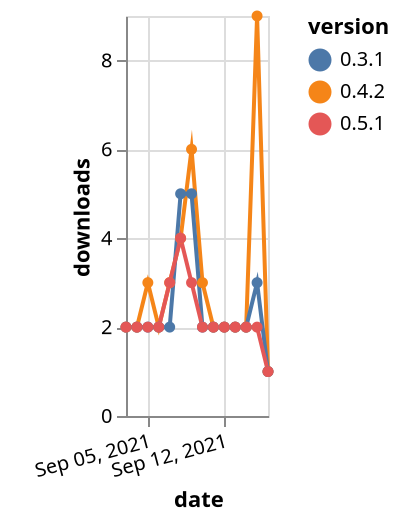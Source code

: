 {"$schema": "https://vega.github.io/schema/vega-lite/v5.json", "description": "A simple bar chart with embedded data.", "data": {"values": [{"date": "2021-09-03", "total": 2751, "delta": 2, "version": "0.4.2"}, {"date": "2021-09-04", "total": 2753, "delta": 2, "version": "0.4.2"}, {"date": "2021-09-05", "total": 2756, "delta": 3, "version": "0.4.2"}, {"date": "2021-09-06", "total": 2758, "delta": 2, "version": "0.4.2"}, {"date": "2021-09-07", "total": 2761, "delta": 3, "version": "0.4.2"}, {"date": "2021-09-08", "total": 2765, "delta": 4, "version": "0.4.2"}, {"date": "2021-09-09", "total": 2771, "delta": 6, "version": "0.4.2"}, {"date": "2021-09-10", "total": 2774, "delta": 3, "version": "0.4.2"}, {"date": "2021-09-11", "total": 2776, "delta": 2, "version": "0.4.2"}, {"date": "2021-09-12", "total": 2778, "delta": 2, "version": "0.4.2"}, {"date": "2021-09-13", "total": 2780, "delta": 2, "version": "0.4.2"}, {"date": "2021-09-14", "total": 2782, "delta": 2, "version": "0.4.2"}, {"date": "2021-09-15", "total": 2791, "delta": 9, "version": "0.4.2"}, {"date": "2021-09-16", "total": 2792, "delta": 1, "version": "0.4.2"}, {"date": "2021-09-03", "total": 2226, "delta": 2, "version": "0.3.1"}, {"date": "2021-09-04", "total": 2228, "delta": 2, "version": "0.3.1"}, {"date": "2021-09-05", "total": 2230, "delta": 2, "version": "0.3.1"}, {"date": "2021-09-06", "total": 2232, "delta": 2, "version": "0.3.1"}, {"date": "2021-09-07", "total": 2234, "delta": 2, "version": "0.3.1"}, {"date": "2021-09-08", "total": 2239, "delta": 5, "version": "0.3.1"}, {"date": "2021-09-09", "total": 2244, "delta": 5, "version": "0.3.1"}, {"date": "2021-09-10", "total": 2246, "delta": 2, "version": "0.3.1"}, {"date": "2021-09-11", "total": 2248, "delta": 2, "version": "0.3.1"}, {"date": "2021-09-12", "total": 2250, "delta": 2, "version": "0.3.1"}, {"date": "2021-09-13", "total": 2252, "delta": 2, "version": "0.3.1"}, {"date": "2021-09-14", "total": 2254, "delta": 2, "version": "0.3.1"}, {"date": "2021-09-15", "total": 2257, "delta": 3, "version": "0.3.1"}, {"date": "2021-09-16", "total": 2258, "delta": 1, "version": "0.3.1"}, {"date": "2021-09-03", "total": 453, "delta": 2, "version": "0.5.1"}, {"date": "2021-09-04", "total": 455, "delta": 2, "version": "0.5.1"}, {"date": "2021-09-05", "total": 457, "delta": 2, "version": "0.5.1"}, {"date": "2021-09-06", "total": 459, "delta": 2, "version": "0.5.1"}, {"date": "2021-09-07", "total": 462, "delta": 3, "version": "0.5.1"}, {"date": "2021-09-08", "total": 466, "delta": 4, "version": "0.5.1"}, {"date": "2021-09-09", "total": 469, "delta": 3, "version": "0.5.1"}, {"date": "2021-09-10", "total": 471, "delta": 2, "version": "0.5.1"}, {"date": "2021-09-11", "total": 473, "delta": 2, "version": "0.5.1"}, {"date": "2021-09-12", "total": 475, "delta": 2, "version": "0.5.1"}, {"date": "2021-09-13", "total": 477, "delta": 2, "version": "0.5.1"}, {"date": "2021-09-14", "total": 479, "delta": 2, "version": "0.5.1"}, {"date": "2021-09-15", "total": 481, "delta": 2, "version": "0.5.1"}, {"date": "2021-09-16", "total": 482, "delta": 1, "version": "0.5.1"}]}, "width": "container", "mark": {"type": "line", "point": {"filled": true}}, "encoding": {"x": {"field": "date", "type": "temporal", "timeUnit": "yearmonthdate", "title": "date", "axis": {"labelAngle": -15}}, "y": {"field": "delta", "type": "quantitative", "title": "downloads"}, "color": {"field": "version", "type": "nominal"}, "tooltip": {"field": "delta"}}}